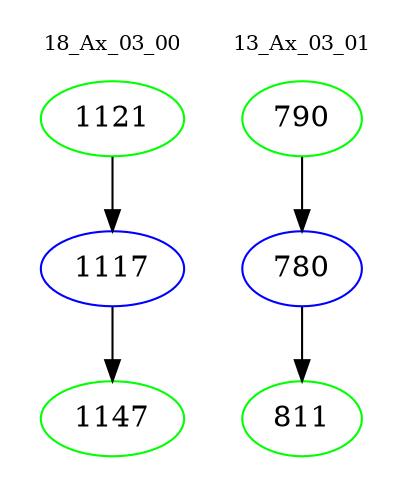 digraph{
subgraph cluster_0 {
color = white
label = "18_Ax_03_00";
fontsize=10;
T0_1121 [label="1121", color="green"]
T0_1121 -> T0_1117 [color="black"]
T0_1117 [label="1117", color="blue"]
T0_1117 -> T0_1147 [color="black"]
T0_1147 [label="1147", color="green"]
}
subgraph cluster_1 {
color = white
label = "13_Ax_03_01";
fontsize=10;
T1_790 [label="790", color="green"]
T1_790 -> T1_780 [color="black"]
T1_780 [label="780", color="blue"]
T1_780 -> T1_811 [color="black"]
T1_811 [label="811", color="green"]
}
}
